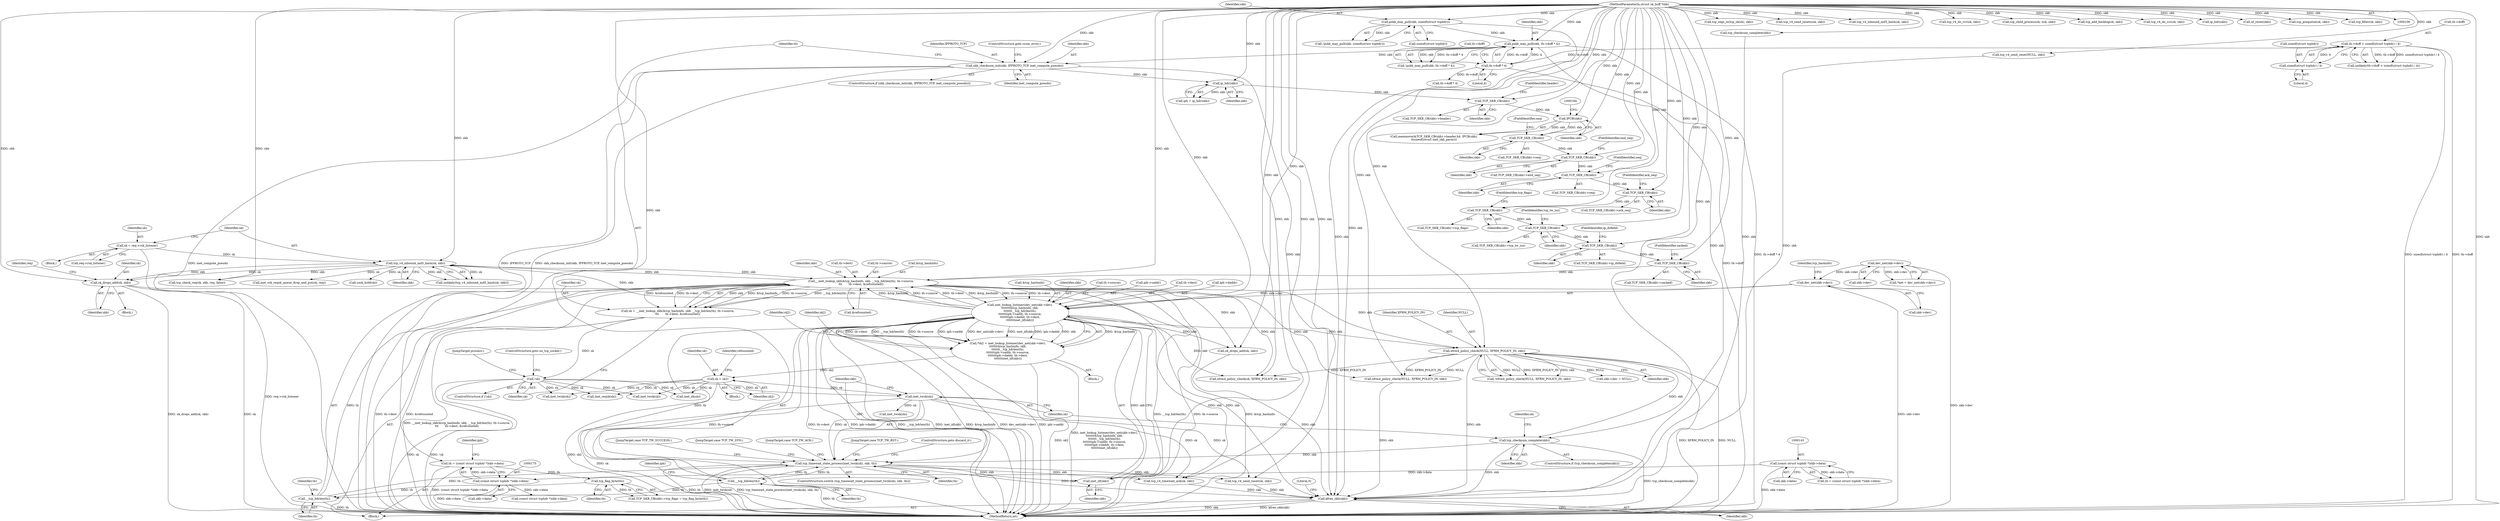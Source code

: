 digraph "0_linux_ac6e780070e30e4c35bd395acfe9191e6268bdd3@pointer" {
"1000320" [label="(Call,sk_drops_add(sk, skb))"];
"1000316" [label="(Call,tcp_v4_inbound_md5_hash(sk, skb))"];
"1000309" [label="(Call,sk = req->rsk_listener)"];
"1000557" [label="(Call,inet_lookup_listener(dev_net(skb->dev),\n\t\t\t\t\t\t\t&tcp_hashinfo, skb,\n\t\t\t\t\t\t\t__tcp_hdrlen(th),\n\t\t\t\t\t\t\tiph->saddr, th->source,\n\t\t\t\t\t\t\tiph->daddr, th->dest,\n\t\t\t\t\t\t\tinet_iif(skb)))"];
"1000558" [label="(Call,dev_net(skb->dev))"];
"1000112" [label="(Call,dev_net(skb->dev))"];
"1000270" [label="(Call,__inet_lookup_skb(&tcp_hashinfo, skb, __tcp_hdrlen(th), th->source,\n\t\t\t       th->dest, &refcounted))"];
"1000263" [label="(Call,TCP_SKB_CB(skb))"];
"1000256" [label="(Call,TCP_SKB_CB(skb))"];
"1000250" [label="(Call,TCP_SKB_CB(skb))"];
"1000243" [label="(Call,TCP_SKB_CB(skb))"];
"1000234" [label="(Call,TCP_SKB_CB(skb))"];
"1000212" [label="(Call,TCP_SKB_CB(skb))"];
"1000207" [label="(Call,TCP_SKB_CB(skb))"];
"1000198" [label="(Call,TCP_SKB_CB(skb))"];
"1000191" [label="(Call,IPCB(skb))"];
"1000187" [label="(Call,TCP_SKB_CB(skb))"];
"1000181" [label="(Call,ip_hdr(skb))"];
"1000167" [label="(Call,skb_checksum_init(skb, IPPROTO_TCP, inet_compute_pseudo))"];
"1000158" [label="(Call,pskb_may_pull(skb, th->doff * 4))"];
"1000133" [label="(Call,pskb_may_pull(skb, sizeof(struct tcphdr)))"];
"1000107" [label="(MethodParameterIn,struct sk_buff *skb)"];
"1000160" [label="(Call,th->doff * 4)"];
"1000147" [label="(Call,th->doff < sizeof(struct tcphdr) / 4)"];
"1000151" [label="(Call,sizeof(struct tcphdr) / 4)"];
"1000274" [label="(Call,__tcp_hdrlen(th))"];
"1000565" [label="(Call,__tcp_hdrlen(th))"];
"1000546" [label="(Call,tcp_timewait_state_process(inet_twsk(sk), skb, th))"];
"1000547" [label="(Call,inet_twsk(sk))"];
"1000285" [label="(Call,!sk)"];
"1000268" [label="(Call,sk = __inet_lookup_skb(&tcp_hashinfo, skb, __tcp_hdrlen(th), th->source,\n\t\t\t       th->dest, &refcounted))"];
"1000587" [label="(Call,sk = sk2)"];
"1000555" [label="(Call,*sk2 = inet_lookup_listener(dev_net(skb->dev),\n\t\t\t\t\t\t\t&tcp_hashinfo, skb,\n\t\t\t\t\t\t\t__tcp_hdrlen(th),\n\t\t\t\t\t\t\tiph->saddr, th->source,\n\t\t\t\t\t\t\tiph->daddr, th->dest,\n\t\t\t\t\t\t\tinet_iif(skb)))"];
"1000538" [label="(Call,tcp_checksum_complete(skb))"];
"1000528" [label="(Call,xfrm4_policy_check(NULL, XFRM_POLICY_IN, skb))"];
"1000246" [label="(Call,tcp_flag_byte(th))"];
"1000172" [label="(Call,th = (const struct tcphdr *)skb->data)"];
"1000174" [label="(Call,(const struct tcphdr *)skb->data)"];
"1000140" [label="(Call,(const struct tcphdr *)skb->data)"];
"1000579" [label="(Call,inet_iif(skb))"];
"1000512" [label="(Call,kfree_skb(skb))"];
"1000334" [label="(Call,inet_csk_reqsk_queue_drop_and_put(sk, req))"];
"1000530" [label="(Identifier,XFRM_POLICY_IN)"];
"1000264" [label="(Identifier,skb)"];
"1000211" [label="(Call,TCP_SKB_CB(skb)->seq)"];
"1000246" [label="(Call,tcp_flag_byte(th))"];
"1000251" [label="(Identifier,skb)"];
"1000243" [label="(Call,TCP_SKB_CB(skb))"];
"1000585" [label="(Call,inet_twsk(sk))"];
"1000538" [label="(Call,tcp_checksum_complete(skb))"];
"1000160" [label="(Call,th->doff * 4)"];
"1000208" [label="(Identifier,skb)"];
"1000609" [label="(MethodReturn,int)"];
"1000608" [label="(ControlStructure,goto discard_it;)"];
"1000132" [label="(Call,!pskb_may_pull(skb, sizeof(struct tcphdr)))"];
"1000556" [label="(Identifier,sk2)"];
"1000167" [label="(Call,skb_checksum_init(skb, IPPROTO_TCP, inet_compute_pseudo))"];
"1000263" [label="(Call,TCP_SKB_CB(skb))"];
"1000527" [label="(Call,!xfrm4_policy_check(NULL, XFRM_POLICY_IN, skb))"];
"1000324" [label="(Identifier,req)"];
"1000134" [label="(Identifier,skb)"];
"1000448" [label="(Call,tcp_segs_in(tcp_sk(sk), skb))"];
"1000371" [label="(Call,tcp_v4_send_reset(nsk, skb))"];
"1000404" [label="(Call,tcp_v4_inbound_md5_hash(sk, skb))"];
"1000270" [label="(Call,__inet_lookup_skb(&tcp_hashinfo, skb, __tcp_hdrlen(th), th->source,\n\t\t\t       th->dest, &refcounted))"];
"1000588" [label="(Identifier,sk)"];
"1000174" [label="(Call,(const struct tcphdr *)skb->data)"];
"1000315" [label="(Call,unlikely(tcp_v4_inbound_md5_hash(sk, skb)))"];
"1000302" [label="(Block,)"];
"1000284" [label="(ControlStructure,if (!sk))"];
"1000607" [label="(JumpTarget,case TCP_TW_SUCCESS:)"];
"1000209" [label="(FieldIdentifier,end_seq)"];
"1000582" [label="(Identifier,sk2)"];
"1000107" [label="(MethodParameterIn,struct sk_buff *skb)"];
"1000138" [label="(Call,th = (const struct tcphdr *)skb->data)"];
"1000285" [label="(Call,!sk)"];
"1000257" [label="(Identifier,skb)"];
"1000112" [label="(Call,dev_net(skb->dev))"];
"1000338" [label="(Call,sock_hold(sk))"];
"1000489" [label="(Call,xfrm4_policy_check(NULL, XFRM_POLICY_IN, skb))"];
"1000250" [label="(Call,TCP_SKB_CB(skb))"];
"1000179" [label="(Call,iph = ip_hdr(skb))"];
"1000148" [label="(Call,th->doff)"];
"1000154" [label="(Literal,4)"];
"1000567" [label="(Call,iph->saddr)"];
"1000151" [label="(Call,sizeof(struct tcphdr) / 4)"];
"1000306" [label="(Call,inet_reqsk(sk))"];
"1000388" [label="(Call,inet_sk(sk))"];
"1000529" [label="(Identifier,NULL)"];
"1000142" [label="(Call,skb->data)"];
"1000322" [label="(Identifier,skb)"];
"1000269" [label="(Identifier,sk)"];
"1000534" [label="(Call,inet_twsk(sk))"];
"1000311" [label="(Call,req->rsk_listener)"];
"1000317" [label="(Identifier,sk)"];
"1000559" [label="(Call,skb->dev)"];
"1000169" [label="(Identifier,IPPROTO_TCP)"];
"1000545" [label="(ControlStructure,switch (tcp_timewait_state_process(inet_twsk(sk), skb, th)))"];
"1000235" [label="(Identifier,skb)"];
"1000212" [label="(Call,TCP_SKB_CB(skb))"];
"1000345" [label="(Call,tcp_check_req(sk, skb, req, false))"];
"1000172" [label="(Call,th = (const struct tcphdr *)skb->data)"];
"1000467" [label="(Call,tcp_v4_do_rcv(sk, skb))"];
"1000515" [label="(Literal,0)"];
"1000398" [label="(Call,xfrm4_policy_check(sk, XFRM_POLICY_IN, skb))"];
"1000366" [label="(Call,tcp_child_process(sk, nsk, skb))"];
"1000288" [label="(JumpTarget,process:)"];
"1000568" [label="(Identifier,iph)"];
"1000589" [label="(Identifier,sk2)"];
"1000276" [label="(Call,th->source)"];
"1000173" [label="(Identifier,th)"];
"1000206" [label="(Call,TCP_SKB_CB(skb)->end_seq)"];
"1000186" [label="(Call,TCP_SKB_CB(skb)->header)"];
"1000176" [label="(Call,skb->data)"];
"1000110" [label="(Call,*net = dev_net(skb->dev))"];
"1000287" [label="(ControlStructure,goto no_tcp_socket;)"];
"1000528" [label="(Call,xfrm4_policy_check(NULL, XFRM_POLICY_IN, skb))"];
"1000166" [label="(ControlStructure,if (skb_checksum_init(skb, IPPROTO_TCP, inet_compute_pseudo)))"];
"1000133" [label="(Call,pskb_may_pull(skb, sizeof(struct tcphdr)))"];
"1000549" [label="(Identifier,skb)"];
"1000547" [label="(Call,inet_twsk(sk))"];
"1000472" [label="(Call,tcp_add_backlog(sk, skb))"];
"1000318" [label="(Identifier,skb)"];
"1000275" [label="(Identifier,th)"];
"1000513" [label="(Identifier,skb)"];
"1000197" [label="(Call,TCP_SKB_CB(skb)->seq)"];
"1000108" [label="(Block,)"];
"1000214" [label="(FieldIdentifier,seq)"];
"1000255" [label="(Call,TCP_SKB_CB(skb)->ip_dsfield)"];
"1000274" [label="(Call,__tcp_hdrlen(th))"];
"1000183" [label="(Call,memmove(&TCP_SKB_CB(skb)->header.h4, IPCB(skb),\n\t\tsizeof(struct inet_skb_parm)))"];
"1000271" [label="(Call,&tcp_hashinfo)"];
"1000512" [label="(Call,kfree_skb(skb))"];
"1000113" [label="(Call,skb->dev)"];
"1000310" [label="(Identifier,sk)"];
"1000158" [label="(Call,pskb_may_pull(skb, th->doff * 4))"];
"1000440" [label="(Call,tcp_v4_do_rcv(sk, skb))"];
"1000552" [label="(JumpTarget,case TCP_TW_SYN:)"];
"1000594" [label="(JumpTarget,case TCP_TW_ACK:)"];
"1000426" [label="(Call,skb->dev = NULL)"];
"1000282" [label="(Call,&refcounted)"];
"1000286" [label="(Identifier,sk)"];
"1000599" [label="(JumpTarget,case TCP_TW_RST:)"];
"1000320" [label="(Call,sk_drops_add(sk, skb))"];
"1000591" [label="(Identifier,refcounted)"];
"1000537" [label="(ControlStructure,if (tcp_checksum_complete(skb)))"];
"1000244" [label="(Identifier,skb)"];
"1000580" [label="(Identifier,skb)"];
"1000159" [label="(Identifier,skb)"];
"1000558" [label="(Call,dev_net(skb->dev))"];
"1000550" [label="(Identifier,th)"];
"1000273" [label="(Identifier,skb)"];
"1000171" [label="(ControlStructure,goto csum_error;)"];
"1000576" [label="(Call,th->dest)"];
"1000247" [label="(Identifier,th)"];
"1000189" [label="(FieldIdentifier,header)"];
"1000147" [label="(Call,th->doff < sizeof(struct tcphdr) / 4)"];
"1000595" [label="(Call,tcp_v4_timewait_ack(sk, skb))"];
"1000539" [label="(Identifier,skb)"];
"1000252" [label="(FieldIdentifier,tcp_tw_isn)"];
"1000517" [label="(Call,sk_drops_add(sk, skb))"];
"1000242" [label="(Call,TCP_SKB_CB(skb)->tcp_flags)"];
"1000168" [label="(Identifier,skb)"];
"1000187" [label="(Call,TCP_SKB_CB(skb))"];
"1000191" [label="(Call,IPCB(skb))"];
"1000227" [label="(Call,th->doff * 4)"];
"1000417" [label="(Call,(const struct tcphdr *)skb->data)"];
"1000319" [label="(Block,)"];
"1000152" [label="(Call,sizeof(struct tcphdr))"];
"1000164" [label="(Literal,4)"];
"1000140" [label="(Call,(const struct tcphdr *)skb->data)"];
"1000557" [label="(Call,inet_lookup_listener(dev_net(skb->dev),\n\t\t\t\t\t\t\t&tcp_hashinfo, skb,\n\t\t\t\t\t\t\t__tcp_hdrlen(th),\n\t\t\t\t\t\t\tiph->saddr, th->source,\n\t\t\t\t\t\t\tiph->daddr, th->dest,\n\t\t\t\t\t\t\tinet_iif(skb)))"];
"1000316" [label="(Call,tcp_v4_inbound_md5_hash(sk, skb))"];
"1000553" [label="(Block,)"];
"1000543" [label="(Identifier,sk)"];
"1000573" [label="(Call,iph->daddr)"];
"1000424" [label="(Call,ip_hdr(skb))"];
"1000199" [label="(Identifier,skb)"];
"1000213" [label="(Identifier,skb)"];
"1000170" [label="(Identifier,inet_compute_pseudo)"];
"1000321" [label="(Identifier,sk)"];
"1000562" [label="(Call,&tcp_hashinfo)"];
"1000200" [label="(FieldIdentifier,seq)"];
"1000161" [label="(Call,th->doff)"];
"1000207" [label="(Call,TCP_SKB_CB(skb))"];
"1000265" [label="(FieldIdentifier,sacked)"];
"1000495" [label="(Call,tcp_checksum_complete(skb))"];
"1000245" [label="(FieldIdentifier,tcp_flags)"];
"1000563" [label="(Identifier,tcp_hashinfo)"];
"1000268" [label="(Call,sk = __inet_lookup_skb(&tcp_hashinfo, skb, __tcp_hdrlen(th), th->source,\n\t\t\t       th->dest, &refcounted))"];
"1000531" [label="(Identifier,skb)"];
"1000408" [label="(Call,nf_reset(skb))"];
"1000546" [label="(Call,tcp_timewait_state_process(inet_twsk(sk), skb, th))"];
"1000462" [label="(Call,tcp_prequeue(sk, skb))"];
"1000258" [label="(FieldIdentifier,ip_dsfield)"];
"1000262" [label="(Call,TCP_SKB_CB(skb)->sacked)"];
"1000157" [label="(Call,!pskb_may_pull(skb, th->doff * 4))"];
"1000180" [label="(Identifier,iph)"];
"1000256" [label="(Call,TCP_SKB_CB(skb))"];
"1000566" [label="(Identifier,th)"];
"1000548" [label="(Identifier,sk)"];
"1000583" [label="(Block,)"];
"1000565" [label="(Call,__tcp_hdrlen(th))"];
"1000411" [label="(Call,tcp_filter(sk, skb))"];
"1000241" [label="(Call,TCP_SKB_CB(skb)->tcp_flags = tcp_flag_byte(th))"];
"1000564" [label="(Identifier,skb)"];
"1000542" [label="(Call,inet_twsk(sk))"];
"1000570" [label="(Call,th->source)"];
"1000236" [label="(FieldIdentifier,ack_seq)"];
"1000198" [label="(Call,TCP_SKB_CB(skb))"];
"1000579" [label="(Call,inet_iif(skb))"];
"1000233" [label="(Call,TCP_SKB_CB(skb)->ack_seq)"];
"1000555" [label="(Call,*sk2 = inet_lookup_listener(dev_net(skb->dev),\n\t\t\t\t\t\t\t&tcp_hashinfo, skb,\n\t\t\t\t\t\t\t__tcp_hdrlen(th),\n\t\t\t\t\t\t\tiph->saddr, th->source,\n\t\t\t\t\t\t\tiph->daddr, th->dest,\n\t\t\t\t\t\t\tinet_iif(skb)))"];
"1000181" [label="(Call,ip_hdr(skb))"];
"1000135" [label="(Call,sizeof(struct tcphdr))"];
"1000587" [label="(Call,sk = sk2)"];
"1000192" [label="(Identifier,skb)"];
"1000188" [label="(Identifier,skb)"];
"1000234" [label="(Call,TCP_SKB_CB(skb))"];
"1000182" [label="(Identifier,skb)"];
"1000508" [label="(Call,tcp_v4_send_reset(NULL, skb))"];
"1000279" [label="(Call,th->dest)"];
"1000600" [label="(Call,tcp_v4_send_reset(sk, skb))"];
"1000146" [label="(Call,unlikely(th->doff < sizeof(struct tcphdr) / 4))"];
"1000249" [label="(Call,TCP_SKB_CB(skb)->tcp_tw_isn)"];
"1000277" [label="(Identifier,th)"];
"1000309" [label="(Call,sk = req->rsk_listener)"];
"1000320" -> "1000319"  [label="AST: "];
"1000320" -> "1000322"  [label="CFG: "];
"1000321" -> "1000320"  [label="AST: "];
"1000322" -> "1000320"  [label="AST: "];
"1000324" -> "1000320"  [label="CFG: "];
"1000320" -> "1000609"  [label="DDG: sk"];
"1000320" -> "1000609"  [label="DDG: sk_drops_add(sk, skb)"];
"1000316" -> "1000320"  [label="DDG: sk"];
"1000316" -> "1000320"  [label="DDG: skb"];
"1000107" -> "1000320"  [label="DDG: skb"];
"1000320" -> "1000512"  [label="DDG: skb"];
"1000316" -> "1000315"  [label="AST: "];
"1000316" -> "1000318"  [label="CFG: "];
"1000317" -> "1000316"  [label="AST: "];
"1000318" -> "1000316"  [label="AST: "];
"1000315" -> "1000316"  [label="CFG: "];
"1000316" -> "1000270"  [label="DDG: skb"];
"1000316" -> "1000315"  [label="DDG: sk"];
"1000316" -> "1000315"  [label="DDG: skb"];
"1000309" -> "1000316"  [label="DDG: sk"];
"1000557" -> "1000316"  [label="DDG: skb"];
"1000270" -> "1000316"  [label="DDG: skb"];
"1000107" -> "1000316"  [label="DDG: skb"];
"1000316" -> "1000334"  [label="DDG: sk"];
"1000316" -> "1000338"  [label="DDG: sk"];
"1000316" -> "1000345"  [label="DDG: skb"];
"1000309" -> "1000302"  [label="AST: "];
"1000309" -> "1000311"  [label="CFG: "];
"1000310" -> "1000309"  [label="AST: "];
"1000311" -> "1000309"  [label="AST: "];
"1000317" -> "1000309"  [label="CFG: "];
"1000309" -> "1000609"  [label="DDG: req->rsk_listener"];
"1000557" -> "1000555"  [label="AST: "];
"1000557" -> "1000579"  [label="CFG: "];
"1000558" -> "1000557"  [label="AST: "];
"1000562" -> "1000557"  [label="AST: "];
"1000564" -> "1000557"  [label="AST: "];
"1000565" -> "1000557"  [label="AST: "];
"1000567" -> "1000557"  [label="AST: "];
"1000570" -> "1000557"  [label="AST: "];
"1000573" -> "1000557"  [label="AST: "];
"1000576" -> "1000557"  [label="AST: "];
"1000579" -> "1000557"  [label="AST: "];
"1000555" -> "1000557"  [label="CFG: "];
"1000557" -> "1000609"  [label="DDG: inet_iif(skb)"];
"1000557" -> "1000609"  [label="DDG: &tcp_hashinfo"];
"1000557" -> "1000609"  [label="DDG: dev_net(skb->dev)"];
"1000557" -> "1000609"  [label="DDG: iph->saddr"];
"1000557" -> "1000609"  [label="DDG: __tcp_hdrlen(th)"];
"1000557" -> "1000609"  [label="DDG: th->source"];
"1000557" -> "1000609"  [label="DDG: th->dest"];
"1000557" -> "1000609"  [label="DDG: iph->daddr"];
"1000557" -> "1000270"  [label="DDG: &tcp_hashinfo"];
"1000557" -> "1000270"  [label="DDG: th->source"];
"1000557" -> "1000270"  [label="DDG: th->dest"];
"1000557" -> "1000398"  [label="DDG: skb"];
"1000557" -> "1000517"  [label="DDG: skb"];
"1000557" -> "1000528"  [label="DDG: skb"];
"1000557" -> "1000555"  [label="DDG: &tcp_hashinfo"];
"1000557" -> "1000555"  [label="DDG: th->dest"];
"1000557" -> "1000555"  [label="DDG: __tcp_hdrlen(th)"];
"1000557" -> "1000555"  [label="DDG: th->source"];
"1000557" -> "1000555"  [label="DDG: iph->saddr"];
"1000557" -> "1000555"  [label="DDG: dev_net(skb->dev)"];
"1000557" -> "1000555"  [label="DDG: inet_iif(skb)"];
"1000557" -> "1000555"  [label="DDG: iph->daddr"];
"1000557" -> "1000555"  [label="DDG: skb"];
"1000558" -> "1000557"  [label="DDG: skb->dev"];
"1000270" -> "1000557"  [label="DDG: &tcp_hashinfo"];
"1000270" -> "1000557"  [label="DDG: th->source"];
"1000270" -> "1000557"  [label="DDG: th->dest"];
"1000579" -> "1000557"  [label="DDG: skb"];
"1000107" -> "1000557"  [label="DDG: skb"];
"1000565" -> "1000557"  [label="DDG: th"];
"1000557" -> "1000595"  [label="DDG: skb"];
"1000558" -> "1000559"  [label="CFG: "];
"1000559" -> "1000558"  [label="AST: "];
"1000563" -> "1000558"  [label="CFG: "];
"1000558" -> "1000609"  [label="DDG: skb->dev"];
"1000112" -> "1000558"  [label="DDG: skb->dev"];
"1000112" -> "1000110"  [label="AST: "];
"1000112" -> "1000113"  [label="CFG: "];
"1000113" -> "1000112"  [label="AST: "];
"1000110" -> "1000112"  [label="CFG: "];
"1000112" -> "1000609"  [label="DDG: skb->dev"];
"1000112" -> "1000110"  [label="DDG: skb->dev"];
"1000270" -> "1000268"  [label="AST: "];
"1000270" -> "1000282"  [label="CFG: "];
"1000271" -> "1000270"  [label="AST: "];
"1000273" -> "1000270"  [label="AST: "];
"1000274" -> "1000270"  [label="AST: "];
"1000276" -> "1000270"  [label="AST: "];
"1000279" -> "1000270"  [label="AST: "];
"1000282" -> "1000270"  [label="AST: "];
"1000268" -> "1000270"  [label="CFG: "];
"1000270" -> "1000609"  [label="DDG: &refcounted"];
"1000270" -> "1000609"  [label="DDG: __tcp_hdrlen(th)"];
"1000270" -> "1000609"  [label="DDG: th->source"];
"1000270" -> "1000609"  [label="DDG: &tcp_hashinfo"];
"1000270" -> "1000609"  [label="DDG: th->dest"];
"1000270" -> "1000268"  [label="DDG: skb"];
"1000270" -> "1000268"  [label="DDG: &tcp_hashinfo"];
"1000270" -> "1000268"  [label="DDG: th->source"];
"1000270" -> "1000268"  [label="DDG: __tcp_hdrlen(th)"];
"1000270" -> "1000268"  [label="DDG: &refcounted"];
"1000270" -> "1000268"  [label="DDG: th->dest"];
"1000263" -> "1000270"  [label="DDG: skb"];
"1000107" -> "1000270"  [label="DDG: skb"];
"1000274" -> "1000270"  [label="DDG: th"];
"1000270" -> "1000398"  [label="DDG: skb"];
"1000270" -> "1000489"  [label="DDG: skb"];
"1000270" -> "1000517"  [label="DDG: skb"];
"1000270" -> "1000528"  [label="DDG: skb"];
"1000263" -> "1000262"  [label="AST: "];
"1000263" -> "1000264"  [label="CFG: "];
"1000264" -> "1000263"  [label="AST: "];
"1000265" -> "1000263"  [label="CFG: "];
"1000256" -> "1000263"  [label="DDG: skb"];
"1000107" -> "1000263"  [label="DDG: skb"];
"1000256" -> "1000255"  [label="AST: "];
"1000256" -> "1000257"  [label="CFG: "];
"1000257" -> "1000256"  [label="AST: "];
"1000258" -> "1000256"  [label="CFG: "];
"1000250" -> "1000256"  [label="DDG: skb"];
"1000107" -> "1000256"  [label="DDG: skb"];
"1000250" -> "1000249"  [label="AST: "];
"1000250" -> "1000251"  [label="CFG: "];
"1000251" -> "1000250"  [label="AST: "];
"1000252" -> "1000250"  [label="CFG: "];
"1000243" -> "1000250"  [label="DDG: skb"];
"1000107" -> "1000250"  [label="DDG: skb"];
"1000243" -> "1000242"  [label="AST: "];
"1000243" -> "1000244"  [label="CFG: "];
"1000244" -> "1000243"  [label="AST: "];
"1000245" -> "1000243"  [label="CFG: "];
"1000234" -> "1000243"  [label="DDG: skb"];
"1000107" -> "1000243"  [label="DDG: skb"];
"1000234" -> "1000233"  [label="AST: "];
"1000234" -> "1000235"  [label="CFG: "];
"1000235" -> "1000234"  [label="AST: "];
"1000236" -> "1000234"  [label="CFG: "];
"1000212" -> "1000234"  [label="DDG: skb"];
"1000107" -> "1000234"  [label="DDG: skb"];
"1000212" -> "1000211"  [label="AST: "];
"1000212" -> "1000213"  [label="CFG: "];
"1000213" -> "1000212"  [label="AST: "];
"1000214" -> "1000212"  [label="CFG: "];
"1000207" -> "1000212"  [label="DDG: skb"];
"1000107" -> "1000212"  [label="DDG: skb"];
"1000207" -> "1000206"  [label="AST: "];
"1000207" -> "1000208"  [label="CFG: "];
"1000208" -> "1000207"  [label="AST: "];
"1000209" -> "1000207"  [label="CFG: "];
"1000198" -> "1000207"  [label="DDG: skb"];
"1000107" -> "1000207"  [label="DDG: skb"];
"1000198" -> "1000197"  [label="AST: "];
"1000198" -> "1000199"  [label="CFG: "];
"1000199" -> "1000198"  [label="AST: "];
"1000200" -> "1000198"  [label="CFG: "];
"1000191" -> "1000198"  [label="DDG: skb"];
"1000107" -> "1000198"  [label="DDG: skb"];
"1000191" -> "1000183"  [label="AST: "];
"1000191" -> "1000192"  [label="CFG: "];
"1000192" -> "1000191"  [label="AST: "];
"1000194" -> "1000191"  [label="CFG: "];
"1000191" -> "1000183"  [label="DDG: skb"];
"1000187" -> "1000191"  [label="DDG: skb"];
"1000107" -> "1000191"  [label="DDG: skb"];
"1000187" -> "1000186"  [label="AST: "];
"1000187" -> "1000188"  [label="CFG: "];
"1000188" -> "1000187"  [label="AST: "];
"1000189" -> "1000187"  [label="CFG: "];
"1000181" -> "1000187"  [label="DDG: skb"];
"1000107" -> "1000187"  [label="DDG: skb"];
"1000181" -> "1000179"  [label="AST: "];
"1000181" -> "1000182"  [label="CFG: "];
"1000182" -> "1000181"  [label="AST: "];
"1000179" -> "1000181"  [label="CFG: "];
"1000181" -> "1000179"  [label="DDG: skb"];
"1000167" -> "1000181"  [label="DDG: skb"];
"1000107" -> "1000181"  [label="DDG: skb"];
"1000167" -> "1000166"  [label="AST: "];
"1000167" -> "1000170"  [label="CFG: "];
"1000168" -> "1000167"  [label="AST: "];
"1000169" -> "1000167"  [label="AST: "];
"1000170" -> "1000167"  [label="AST: "];
"1000171" -> "1000167"  [label="CFG: "];
"1000173" -> "1000167"  [label="CFG: "];
"1000167" -> "1000609"  [label="DDG: IPPROTO_TCP"];
"1000167" -> "1000609"  [label="DDG: skb_checksum_init(skb, IPPROTO_TCP, inet_compute_pseudo)"];
"1000167" -> "1000609"  [label="DDG: inet_compute_pseudo"];
"1000158" -> "1000167"  [label="DDG: skb"];
"1000107" -> "1000167"  [label="DDG: skb"];
"1000167" -> "1000512"  [label="DDG: skb"];
"1000158" -> "1000157"  [label="AST: "];
"1000158" -> "1000160"  [label="CFG: "];
"1000159" -> "1000158"  [label="AST: "];
"1000160" -> "1000158"  [label="AST: "];
"1000157" -> "1000158"  [label="CFG: "];
"1000158" -> "1000609"  [label="DDG: th->doff * 4"];
"1000158" -> "1000157"  [label="DDG: skb"];
"1000158" -> "1000157"  [label="DDG: th->doff * 4"];
"1000133" -> "1000158"  [label="DDG: skb"];
"1000107" -> "1000158"  [label="DDG: skb"];
"1000160" -> "1000158"  [label="DDG: th->doff"];
"1000160" -> "1000158"  [label="DDG: 4"];
"1000158" -> "1000512"  [label="DDG: skb"];
"1000133" -> "1000132"  [label="AST: "];
"1000133" -> "1000135"  [label="CFG: "];
"1000134" -> "1000133"  [label="AST: "];
"1000135" -> "1000133"  [label="AST: "];
"1000132" -> "1000133"  [label="CFG: "];
"1000133" -> "1000132"  [label="DDG: skb"];
"1000107" -> "1000133"  [label="DDG: skb"];
"1000133" -> "1000512"  [label="DDG: skb"];
"1000107" -> "1000106"  [label="AST: "];
"1000107" -> "1000609"  [label="DDG: skb"];
"1000107" -> "1000345"  [label="DDG: skb"];
"1000107" -> "1000366"  [label="DDG: skb"];
"1000107" -> "1000371"  [label="DDG: skb"];
"1000107" -> "1000398"  [label="DDG: skb"];
"1000107" -> "1000404"  [label="DDG: skb"];
"1000107" -> "1000408"  [label="DDG: skb"];
"1000107" -> "1000411"  [label="DDG: skb"];
"1000107" -> "1000424"  [label="DDG: skb"];
"1000107" -> "1000440"  [label="DDG: skb"];
"1000107" -> "1000448"  [label="DDG: skb"];
"1000107" -> "1000462"  [label="DDG: skb"];
"1000107" -> "1000467"  [label="DDG: skb"];
"1000107" -> "1000472"  [label="DDG: skb"];
"1000107" -> "1000489"  [label="DDG: skb"];
"1000107" -> "1000495"  [label="DDG: skb"];
"1000107" -> "1000508"  [label="DDG: skb"];
"1000107" -> "1000512"  [label="DDG: skb"];
"1000107" -> "1000517"  [label="DDG: skb"];
"1000107" -> "1000528"  [label="DDG: skb"];
"1000107" -> "1000538"  [label="DDG: skb"];
"1000107" -> "1000546"  [label="DDG: skb"];
"1000107" -> "1000579"  [label="DDG: skb"];
"1000107" -> "1000595"  [label="DDG: skb"];
"1000107" -> "1000600"  [label="DDG: skb"];
"1000160" -> "1000164"  [label="CFG: "];
"1000161" -> "1000160"  [label="AST: "];
"1000164" -> "1000160"  [label="AST: "];
"1000160" -> "1000609"  [label="DDG: th->doff"];
"1000147" -> "1000160"  [label="DDG: th->doff"];
"1000160" -> "1000227"  [label="DDG: th->doff"];
"1000147" -> "1000146"  [label="AST: "];
"1000147" -> "1000151"  [label="CFG: "];
"1000148" -> "1000147"  [label="AST: "];
"1000151" -> "1000147"  [label="AST: "];
"1000146" -> "1000147"  [label="CFG: "];
"1000147" -> "1000609"  [label="DDG: sizeof(struct tcphdr) / 4"];
"1000147" -> "1000609"  [label="DDG: th->doff"];
"1000147" -> "1000146"  [label="DDG: th->doff"];
"1000147" -> "1000146"  [label="DDG: sizeof(struct tcphdr) / 4"];
"1000151" -> "1000147"  [label="DDG: 4"];
"1000151" -> "1000154"  [label="CFG: "];
"1000152" -> "1000151"  [label="AST: "];
"1000154" -> "1000151"  [label="AST: "];
"1000274" -> "1000275"  [label="CFG: "];
"1000275" -> "1000274"  [label="AST: "];
"1000277" -> "1000274"  [label="CFG: "];
"1000274" -> "1000609"  [label="DDG: th"];
"1000565" -> "1000274"  [label="DDG: th"];
"1000246" -> "1000274"  [label="DDG: th"];
"1000274" -> "1000546"  [label="DDG: th"];
"1000565" -> "1000566"  [label="CFG: "];
"1000566" -> "1000565"  [label="AST: "];
"1000568" -> "1000565"  [label="CFG: "];
"1000565" -> "1000609"  [label="DDG: th"];
"1000565" -> "1000546"  [label="DDG: th"];
"1000546" -> "1000565"  [label="DDG: th"];
"1000546" -> "1000545"  [label="AST: "];
"1000546" -> "1000550"  [label="CFG: "];
"1000547" -> "1000546"  [label="AST: "];
"1000549" -> "1000546"  [label="AST: "];
"1000550" -> "1000546"  [label="AST: "];
"1000552" -> "1000546"  [label="CFG: "];
"1000594" -> "1000546"  [label="CFG: "];
"1000599" -> "1000546"  [label="CFG: "];
"1000607" -> "1000546"  [label="CFG: "];
"1000608" -> "1000546"  [label="CFG: "];
"1000546" -> "1000609"  [label="DDG: th"];
"1000546" -> "1000609"  [label="DDG: tcp_timewait_state_process(inet_twsk(sk), skb, th)"];
"1000546" -> "1000609"  [label="DDG: inet_twsk(sk)"];
"1000546" -> "1000512"  [label="DDG: skb"];
"1000547" -> "1000546"  [label="DDG: sk"];
"1000538" -> "1000546"  [label="DDG: skb"];
"1000546" -> "1000579"  [label="DDG: skb"];
"1000546" -> "1000595"  [label="DDG: skb"];
"1000546" -> "1000600"  [label="DDG: skb"];
"1000547" -> "1000548"  [label="CFG: "];
"1000548" -> "1000547"  [label="AST: "];
"1000549" -> "1000547"  [label="CFG: "];
"1000547" -> "1000609"  [label="DDG: sk"];
"1000285" -> "1000547"  [label="DDG: sk"];
"1000587" -> "1000547"  [label="DDG: sk"];
"1000547" -> "1000585"  [label="DDG: sk"];
"1000547" -> "1000595"  [label="DDG: sk"];
"1000547" -> "1000600"  [label="DDG: sk"];
"1000285" -> "1000284"  [label="AST: "];
"1000285" -> "1000286"  [label="CFG: "];
"1000286" -> "1000285"  [label="AST: "];
"1000287" -> "1000285"  [label="CFG: "];
"1000288" -> "1000285"  [label="CFG: "];
"1000285" -> "1000609"  [label="DDG: sk"];
"1000285" -> "1000609"  [label="DDG: !sk"];
"1000268" -> "1000285"  [label="DDG: sk"];
"1000285" -> "1000306"  [label="DDG: sk"];
"1000285" -> "1000388"  [label="DDG: sk"];
"1000285" -> "1000534"  [label="DDG: sk"];
"1000285" -> "1000542"  [label="DDG: sk"];
"1000268" -> "1000108"  [label="AST: "];
"1000269" -> "1000268"  [label="AST: "];
"1000286" -> "1000268"  [label="CFG: "];
"1000268" -> "1000609"  [label="DDG: __inet_lookup_skb(&tcp_hashinfo, skb, __tcp_hdrlen(th), th->source,\n\t\t\t       th->dest, &refcounted)"];
"1000587" -> "1000583"  [label="AST: "];
"1000587" -> "1000589"  [label="CFG: "];
"1000588" -> "1000587"  [label="AST: "];
"1000589" -> "1000587"  [label="AST: "];
"1000591" -> "1000587"  [label="CFG: "];
"1000587" -> "1000609"  [label="DDG: sk2"];
"1000587" -> "1000306"  [label="DDG: sk"];
"1000587" -> "1000388"  [label="DDG: sk"];
"1000587" -> "1000534"  [label="DDG: sk"];
"1000587" -> "1000542"  [label="DDG: sk"];
"1000555" -> "1000587"  [label="DDG: sk2"];
"1000555" -> "1000553"  [label="AST: "];
"1000556" -> "1000555"  [label="AST: "];
"1000582" -> "1000555"  [label="CFG: "];
"1000555" -> "1000609"  [label="DDG: inet_lookup_listener(dev_net(skb->dev),\n\t\t\t\t\t\t\t&tcp_hashinfo, skb,\n\t\t\t\t\t\t\t__tcp_hdrlen(th),\n\t\t\t\t\t\t\tiph->saddr, th->source,\n\t\t\t\t\t\t\tiph->daddr, th->dest,\n\t\t\t\t\t\t\tinet_iif(skb))"];
"1000555" -> "1000609"  [label="DDG: sk2"];
"1000538" -> "1000537"  [label="AST: "];
"1000538" -> "1000539"  [label="CFG: "];
"1000539" -> "1000538"  [label="AST: "];
"1000543" -> "1000538"  [label="CFG: "];
"1000548" -> "1000538"  [label="CFG: "];
"1000538" -> "1000609"  [label="DDG: tcp_checksum_complete(skb)"];
"1000538" -> "1000512"  [label="DDG: skb"];
"1000528" -> "1000538"  [label="DDG: skb"];
"1000528" -> "1000527"  [label="AST: "];
"1000528" -> "1000531"  [label="CFG: "];
"1000529" -> "1000528"  [label="AST: "];
"1000530" -> "1000528"  [label="AST: "];
"1000531" -> "1000528"  [label="AST: "];
"1000527" -> "1000528"  [label="CFG: "];
"1000528" -> "1000609"  [label="DDG: XFRM_POLICY_IN"];
"1000528" -> "1000609"  [label="DDG: NULL"];
"1000528" -> "1000398"  [label="DDG: XFRM_POLICY_IN"];
"1000528" -> "1000426"  [label="DDG: NULL"];
"1000528" -> "1000489"  [label="DDG: NULL"];
"1000528" -> "1000489"  [label="DDG: XFRM_POLICY_IN"];
"1000528" -> "1000512"  [label="DDG: skb"];
"1000528" -> "1000527"  [label="DDG: NULL"];
"1000528" -> "1000527"  [label="DDG: XFRM_POLICY_IN"];
"1000528" -> "1000527"  [label="DDG: skb"];
"1000246" -> "1000241"  [label="AST: "];
"1000246" -> "1000247"  [label="CFG: "];
"1000247" -> "1000246"  [label="AST: "];
"1000241" -> "1000246"  [label="CFG: "];
"1000246" -> "1000241"  [label="DDG: th"];
"1000172" -> "1000246"  [label="DDG: th"];
"1000172" -> "1000108"  [label="AST: "];
"1000172" -> "1000174"  [label="CFG: "];
"1000173" -> "1000172"  [label="AST: "];
"1000174" -> "1000172"  [label="AST: "];
"1000180" -> "1000172"  [label="CFG: "];
"1000172" -> "1000609"  [label="DDG: (const struct tcphdr *)skb->data"];
"1000174" -> "1000172"  [label="DDG: skb->data"];
"1000174" -> "1000176"  [label="CFG: "];
"1000175" -> "1000174"  [label="AST: "];
"1000176" -> "1000174"  [label="AST: "];
"1000174" -> "1000609"  [label="DDG: skb->data"];
"1000140" -> "1000174"  [label="DDG: skb->data"];
"1000174" -> "1000417"  [label="DDG: skb->data"];
"1000140" -> "1000138"  [label="AST: "];
"1000140" -> "1000142"  [label="CFG: "];
"1000141" -> "1000140"  [label="AST: "];
"1000142" -> "1000140"  [label="AST: "];
"1000138" -> "1000140"  [label="CFG: "];
"1000140" -> "1000609"  [label="DDG: skb->data"];
"1000140" -> "1000138"  [label="DDG: skb->data"];
"1000579" -> "1000580"  [label="CFG: "];
"1000580" -> "1000579"  [label="AST: "];
"1000512" -> "1000108"  [label="AST: "];
"1000512" -> "1000513"  [label="CFG: "];
"1000513" -> "1000512"  [label="AST: "];
"1000515" -> "1000512"  [label="CFG: "];
"1000512" -> "1000609"  [label="DDG: skb"];
"1000512" -> "1000609"  [label="DDG: kfree_skb(skb)"];
"1000495" -> "1000512"  [label="DDG: skb"];
"1000489" -> "1000512"  [label="DDG: skb"];
"1000508" -> "1000512"  [label="DDG: skb"];
"1000595" -> "1000512"  [label="DDG: skb"];
"1000600" -> "1000512"  [label="DDG: skb"];
"1000517" -> "1000512"  [label="DDG: skb"];
}
